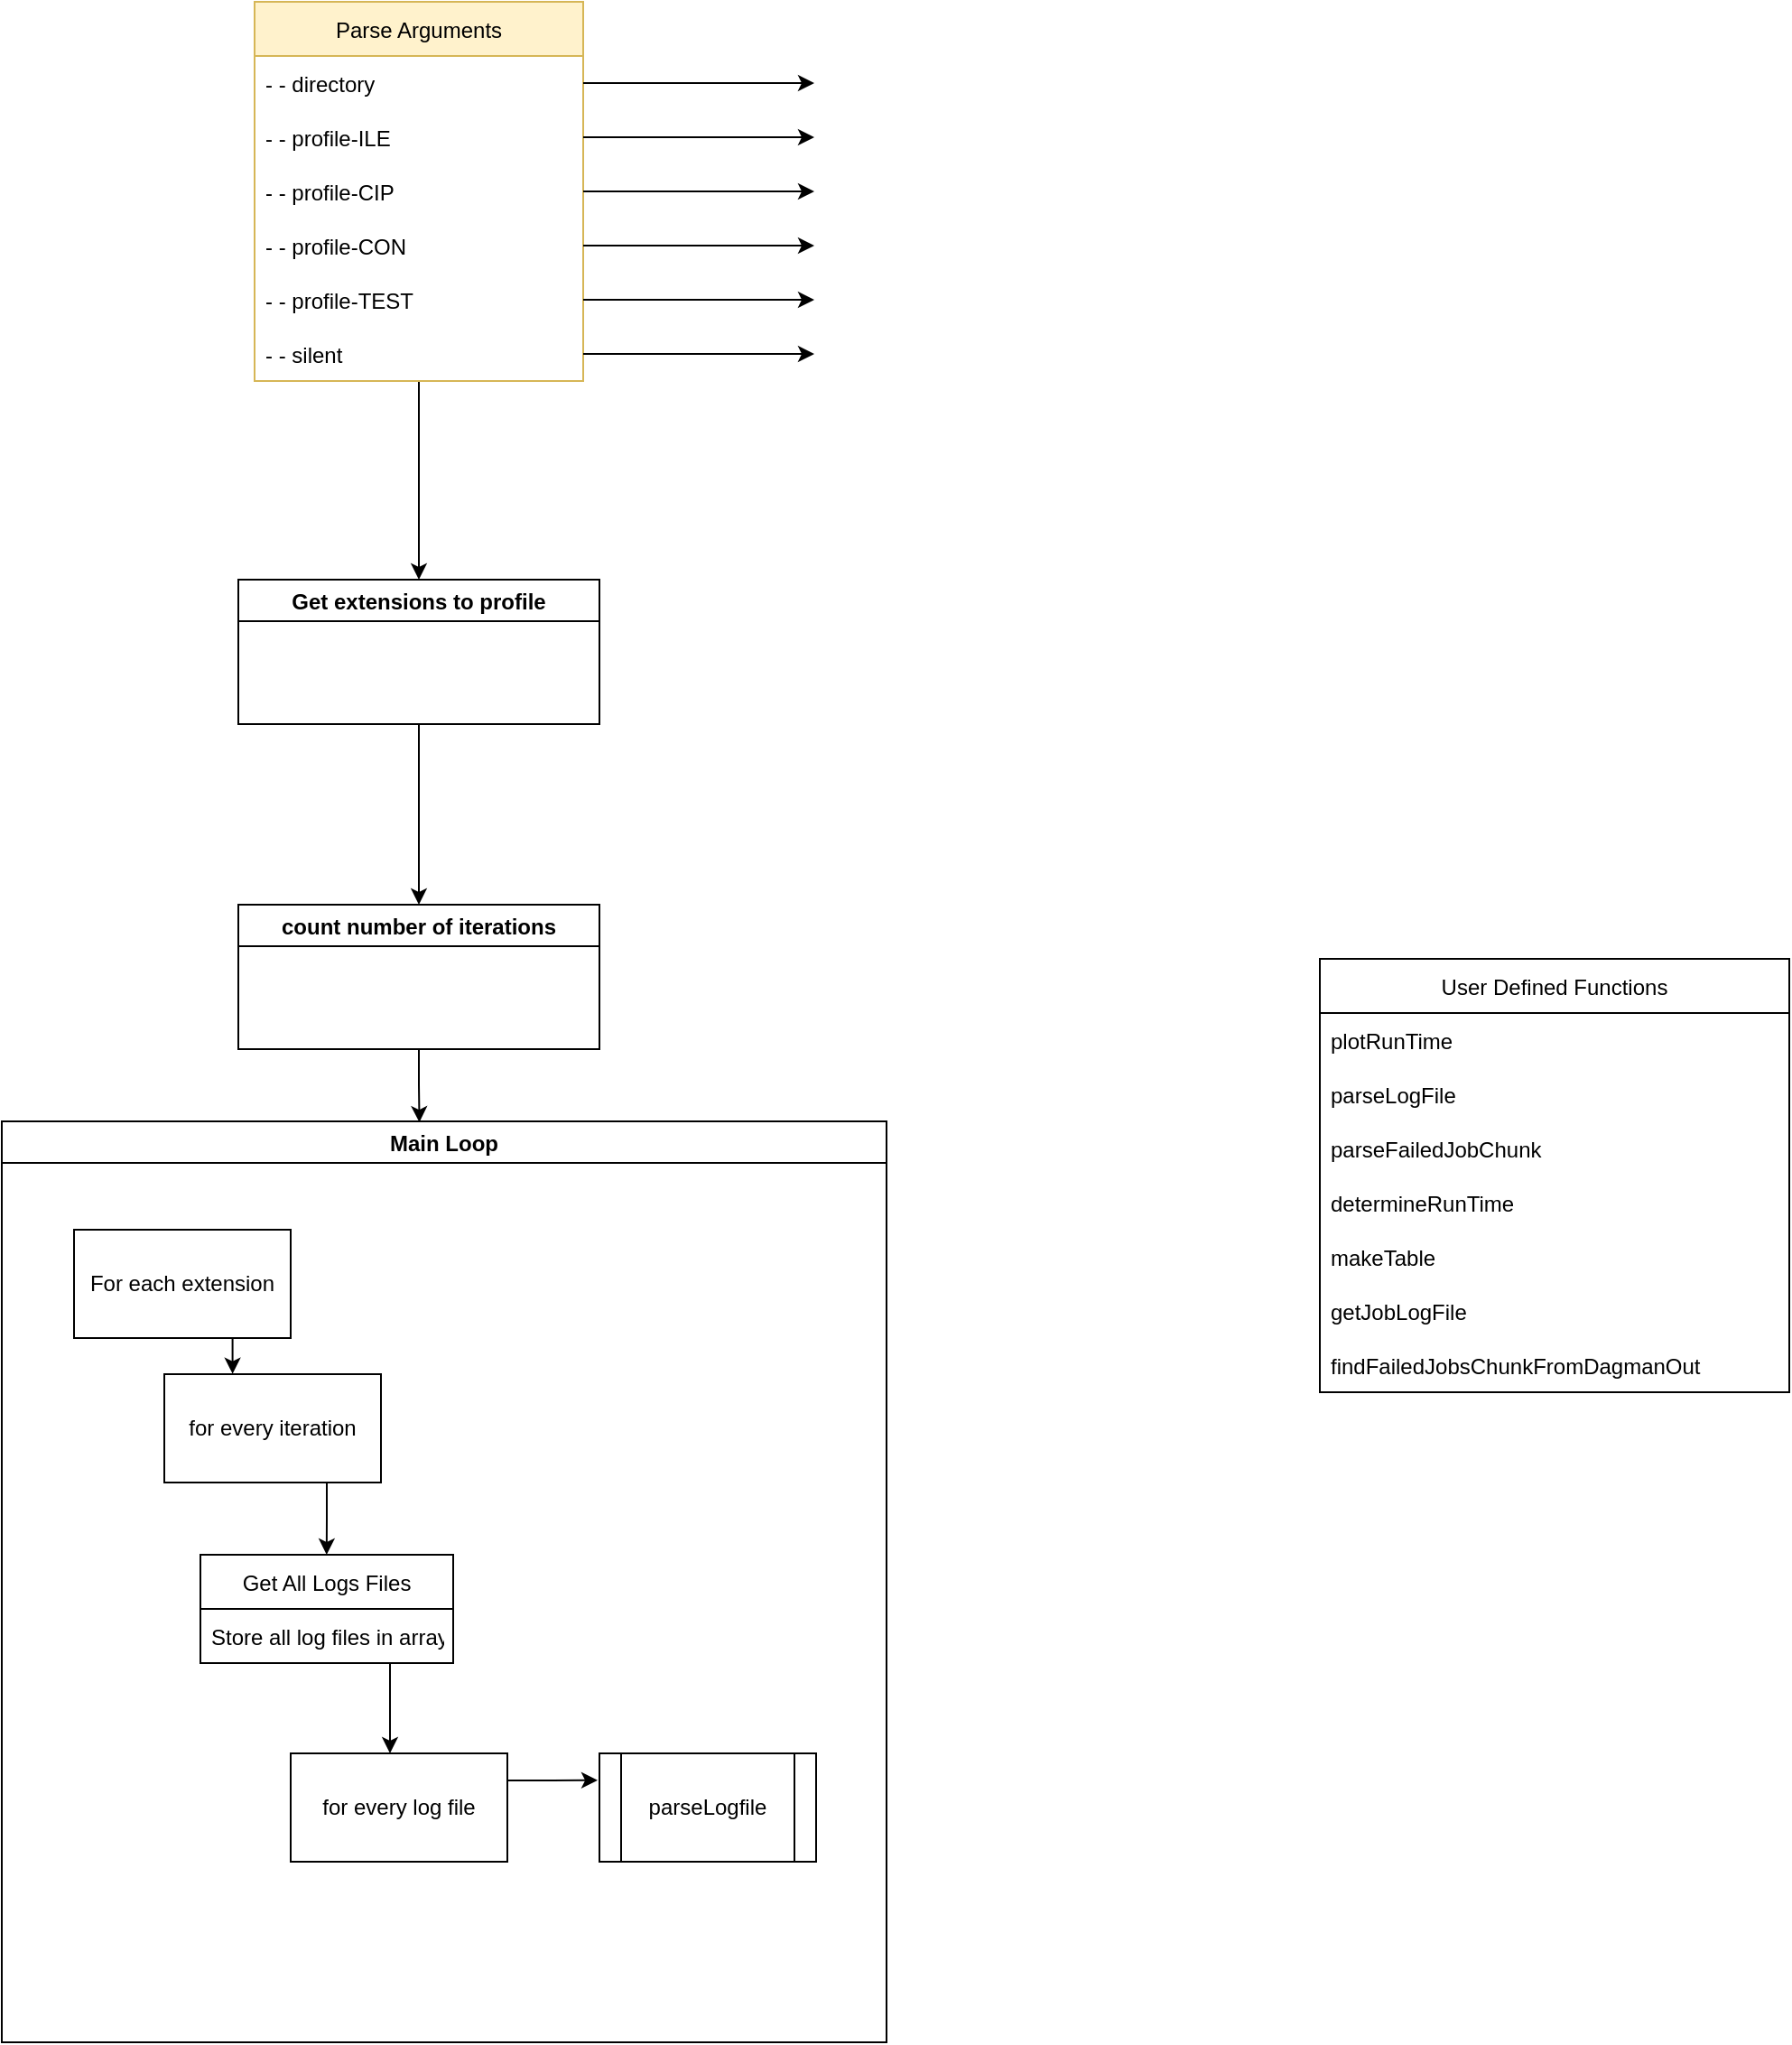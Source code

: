 <mxfile version="16.5.6" type="github">
  <diagram id="el1U36p7zhVe5056gf_X" name="Page-1">
    <mxGraphModel dx="40" dy="481" grid="1" gridSize="10" guides="1" tooltips="1" connect="1" arrows="1" fold="1" page="1" pageScale="1" pageWidth="850" pageHeight="1100" math="0" shadow="0">
      <root>
        <mxCell id="0" />
        <mxCell id="1" parent="0" />
        <mxCell id="W2DuysxjR4uDY15PI-nn-50" style="edgeStyle=orthogonalEdgeStyle;rounded=0;orthogonalLoop=1;jettySize=auto;html=1;" parent="1" source="W2DuysxjR4uDY15PI-nn-23" edge="1">
          <mxGeometry relative="1" as="geometry">
            <mxPoint x="1311" y="370" as="targetPoint" />
          </mxGeometry>
        </mxCell>
        <mxCell id="W2DuysxjR4uDY15PI-nn-23" value="Parse Arguments" style="swimlane;fontStyle=0;childLayout=stackLayout;horizontal=1;startSize=30;horizontalStack=0;resizeParent=1;resizeParentMax=0;resizeLast=0;collapsible=1;marginBottom=0;fillColor=#fff2cc;strokeColor=#d6b656;" parent="1" vertex="1">
          <mxGeometry x="1220" y="50" width="182" height="210" as="geometry">
            <mxRectangle x="1220" y="50" width="50" height="30" as="alternateBounds" />
          </mxGeometry>
        </mxCell>
        <mxCell id="W2DuysxjR4uDY15PI-nn-24" value="- - directory" style="text;strokeColor=none;fillColor=none;align=left;verticalAlign=middle;spacingLeft=4;spacingRight=4;overflow=hidden;points=[[0,0.5],[1,0.5]];portConstraint=eastwest;rotatable=0;" parent="W2DuysxjR4uDY15PI-nn-23" vertex="1">
          <mxGeometry y="30" width="182" height="30" as="geometry" />
        </mxCell>
        <mxCell id="W2DuysxjR4uDY15PI-nn-25" value="- - profile-ILE" style="text;strokeColor=none;fillColor=none;align=left;verticalAlign=middle;spacingLeft=4;spacingRight=4;overflow=hidden;points=[[0,0.5],[1,0.5]];portConstraint=eastwest;rotatable=0;" parent="W2DuysxjR4uDY15PI-nn-23" vertex="1">
          <mxGeometry y="60" width="182" height="30" as="geometry" />
        </mxCell>
        <mxCell id="W2DuysxjR4uDY15PI-nn-26" value="- - profile-CIP" style="text;strokeColor=none;fillColor=none;align=left;verticalAlign=middle;spacingLeft=4;spacingRight=4;overflow=hidden;points=[[0,0.5],[1,0.5]];portConstraint=eastwest;rotatable=0;" parent="W2DuysxjR4uDY15PI-nn-23" vertex="1">
          <mxGeometry y="90" width="182" height="30" as="geometry" />
        </mxCell>
        <mxCell id="W2DuysxjR4uDY15PI-nn-28" value="- - profile-CON" style="text;strokeColor=none;fillColor=none;align=left;verticalAlign=middle;spacingLeft=4;spacingRight=4;overflow=hidden;points=[[0,0.5],[1,0.5]];portConstraint=eastwest;rotatable=0;" parent="W2DuysxjR4uDY15PI-nn-23" vertex="1">
          <mxGeometry y="120" width="182" height="30" as="geometry" />
        </mxCell>
        <mxCell id="W2DuysxjR4uDY15PI-nn-29" value="- - profile-TEST" style="text;strokeColor=none;fillColor=none;align=left;verticalAlign=middle;spacingLeft=4;spacingRight=4;overflow=hidden;points=[[0,0.5],[1,0.5]];portConstraint=eastwest;rotatable=0;" parent="W2DuysxjR4uDY15PI-nn-23" vertex="1">
          <mxGeometry y="150" width="182" height="30" as="geometry" />
        </mxCell>
        <mxCell id="W2DuysxjR4uDY15PI-nn-30" value="- - silent" style="text;strokeColor=none;fillColor=none;align=left;verticalAlign=middle;spacingLeft=4;spacingRight=4;overflow=hidden;points=[[0,0.5],[1,0.5]];portConstraint=eastwest;rotatable=0;" parent="W2DuysxjR4uDY15PI-nn-23" vertex="1">
          <mxGeometry y="180" width="182" height="30" as="geometry" />
        </mxCell>
        <mxCell id="W2DuysxjR4uDY15PI-nn-39" style="edgeStyle=orthogonalEdgeStyle;rounded=0;orthogonalLoop=1;jettySize=auto;html=1;" parent="1" source="W2DuysxjR4uDY15PI-nn-24" edge="1">
          <mxGeometry relative="1" as="geometry">
            <mxPoint x="1530" y="95" as="targetPoint" />
          </mxGeometry>
        </mxCell>
        <mxCell id="W2DuysxjR4uDY15PI-nn-40" style="edgeStyle=orthogonalEdgeStyle;rounded=0;orthogonalLoop=1;jettySize=auto;html=1;" parent="1" source="W2DuysxjR4uDY15PI-nn-25" edge="1">
          <mxGeometry relative="1" as="geometry">
            <mxPoint x="1530" y="125" as="targetPoint" />
          </mxGeometry>
        </mxCell>
        <mxCell id="W2DuysxjR4uDY15PI-nn-41" style="edgeStyle=orthogonalEdgeStyle;rounded=0;orthogonalLoop=1;jettySize=auto;html=1;" parent="1" source="W2DuysxjR4uDY15PI-nn-26" edge="1">
          <mxGeometry relative="1" as="geometry">
            <mxPoint x="1530" y="155" as="targetPoint" />
          </mxGeometry>
        </mxCell>
        <mxCell id="W2DuysxjR4uDY15PI-nn-42" style="edgeStyle=orthogonalEdgeStyle;rounded=0;orthogonalLoop=1;jettySize=auto;html=1;" parent="1" source="W2DuysxjR4uDY15PI-nn-28" edge="1">
          <mxGeometry relative="1" as="geometry">
            <mxPoint x="1530" y="185" as="targetPoint" />
          </mxGeometry>
        </mxCell>
        <mxCell id="W2DuysxjR4uDY15PI-nn-43" style="edgeStyle=orthogonalEdgeStyle;rounded=0;orthogonalLoop=1;jettySize=auto;html=1;" parent="1" source="W2DuysxjR4uDY15PI-nn-29" edge="1">
          <mxGeometry relative="1" as="geometry">
            <mxPoint x="1530" y="215" as="targetPoint" />
          </mxGeometry>
        </mxCell>
        <mxCell id="W2DuysxjR4uDY15PI-nn-44" style="edgeStyle=orthogonalEdgeStyle;rounded=0;orthogonalLoop=1;jettySize=auto;html=1;" parent="1" source="W2DuysxjR4uDY15PI-nn-30" edge="1">
          <mxGeometry relative="1" as="geometry">
            <mxPoint x="1530" y="245" as="targetPoint" />
          </mxGeometry>
        </mxCell>
        <mxCell id="W2DuysxjR4uDY15PI-nn-52" style="edgeStyle=orthogonalEdgeStyle;rounded=0;orthogonalLoop=1;jettySize=auto;html=1;" parent="1" source="W2DuysxjR4uDY15PI-nn-51" edge="1">
          <mxGeometry relative="1" as="geometry">
            <mxPoint x="1311" y="550" as="targetPoint" />
          </mxGeometry>
        </mxCell>
        <mxCell id="W2DuysxjR4uDY15PI-nn-51" value="Get extensions to profile" style="swimlane;" parent="1" vertex="1">
          <mxGeometry x="1211" y="370" width="200" height="80" as="geometry" />
        </mxCell>
        <mxCell id="W2DuysxjR4uDY15PI-nn-58" style="edgeStyle=orthogonalEdgeStyle;rounded=0;orthogonalLoop=1;jettySize=auto;html=1;exitX=0.5;exitY=1;exitDx=0;exitDy=0;entryX=0.472;entryY=0.001;entryDx=0;entryDy=0;entryPerimeter=0;" parent="1" source="W2DuysxjR4uDY15PI-nn-53" target="W2DuysxjR4uDY15PI-nn-54" edge="1">
          <mxGeometry relative="1" as="geometry" />
        </mxCell>
        <mxCell id="W2DuysxjR4uDY15PI-nn-53" value="count number of iterations" style="swimlane;" parent="1" vertex="1">
          <mxGeometry x="1211" y="550" width="200" height="80" as="geometry">
            <mxRectangle x="1211" y="550" width="180" height="23" as="alternateBounds" />
          </mxGeometry>
        </mxCell>
        <mxCell id="W2DuysxjR4uDY15PI-nn-54" value="Main Loop" style="swimlane;startSize=23;" parent="1" vertex="1">
          <mxGeometry x="1080" y="670" width="490" height="510" as="geometry" />
        </mxCell>
        <mxCell id="W2DuysxjR4uDY15PI-nn-59" style="edgeStyle=orthogonalEdgeStyle;rounded=0;orthogonalLoop=1;jettySize=auto;html=1;exitX=0.75;exitY=1;exitDx=0;exitDy=0;entryX=0.315;entryY=-0.003;entryDx=0;entryDy=0;entryPerimeter=0;" parent="W2DuysxjR4uDY15PI-nn-54" source="W2DuysxjR4uDY15PI-nn-55" target="W2DuysxjR4uDY15PI-nn-57" edge="1">
          <mxGeometry relative="1" as="geometry" />
        </mxCell>
        <mxCell id="W2DuysxjR4uDY15PI-nn-55" value="For each extension" style="whiteSpace=wrap;html=1;" parent="W2DuysxjR4uDY15PI-nn-54" vertex="1">
          <mxGeometry x="40" y="60" width="120" height="60" as="geometry" />
        </mxCell>
        <mxCell id="W2DuysxjR4uDY15PI-nn-57" value="for every iteration" style="whiteSpace=wrap;html=1;" parent="W2DuysxjR4uDY15PI-nn-54" vertex="1">
          <mxGeometry x="90" y="140" width="120" height="60" as="geometry" />
        </mxCell>
        <mxCell id="W2DuysxjR4uDY15PI-nn-61" value="Get All Logs Files" style="swimlane;fontStyle=0;childLayout=stackLayout;horizontal=1;startSize=30;horizontalStack=0;resizeParent=1;resizeParentMax=0;resizeLast=0;collapsible=1;marginBottom=0;" parent="W2DuysxjR4uDY15PI-nn-54" vertex="1">
          <mxGeometry x="110" y="240" width="140" height="60" as="geometry" />
        </mxCell>
        <mxCell id="W2DuysxjR4uDY15PI-nn-62" value="Store all log files in array" style="text;strokeColor=none;fillColor=none;align=left;verticalAlign=middle;spacingLeft=4;spacingRight=4;overflow=hidden;points=[[0,0.5],[1,0.5]];portConstraint=eastwest;rotatable=0;" parent="W2DuysxjR4uDY15PI-nn-61" vertex="1">
          <mxGeometry y="30" width="140" height="30" as="geometry" />
        </mxCell>
        <mxCell id="W2DuysxjR4uDY15PI-nn-66" value="for every log file" style="whiteSpace=wrap;html=1;" parent="W2DuysxjR4uDY15PI-nn-54" vertex="1">
          <mxGeometry x="160" y="350" width="120" height="60" as="geometry" />
        </mxCell>
        <mxCell id="W2DuysxjR4uDY15PI-nn-71" value="parseLogfile" style="shape=process;whiteSpace=wrap;html=1;backgroundOutline=1;" parent="W2DuysxjR4uDY15PI-nn-54" vertex="1">
          <mxGeometry x="331" y="350" width="120" height="60" as="geometry" />
        </mxCell>
        <mxCell id="W2DuysxjR4uDY15PI-nn-60" style="edgeStyle=orthogonalEdgeStyle;rounded=0;orthogonalLoop=1;jettySize=auto;html=1;exitX=0.75;exitY=1;exitDx=0;exitDy=0;" parent="1" source="W2DuysxjR4uDY15PI-nn-57" edge="1">
          <mxGeometry relative="1" as="geometry">
            <mxPoint x="1259.907" y="910" as="targetPoint" />
          </mxGeometry>
        </mxCell>
        <mxCell id="W2DuysxjR4uDY15PI-nn-65" style="edgeStyle=orthogonalEdgeStyle;rounded=0;orthogonalLoop=1;jettySize=auto;html=1;exitX=0.75;exitY=1;exitDx=0;exitDy=0;" parent="1" source="W2DuysxjR4uDY15PI-nn-61" edge="1">
          <mxGeometry relative="1" as="geometry">
            <mxPoint x="1295" y="1020" as="targetPoint" />
          </mxGeometry>
        </mxCell>
        <mxCell id="W2DuysxjR4uDY15PI-nn-67" style="edgeStyle=orthogonalEdgeStyle;rounded=0;orthogonalLoop=1;jettySize=auto;html=1;exitX=1;exitY=0.25;exitDx=0;exitDy=0;" parent="1" source="W2DuysxjR4uDY15PI-nn-66" edge="1">
          <mxGeometry relative="1" as="geometry">
            <mxPoint x="1410" y="1034.889" as="targetPoint" />
          </mxGeometry>
        </mxCell>
        <mxCell id="W2DuysxjR4uDY15PI-nn-73" value="User Defined Functions" style="swimlane;fontStyle=0;childLayout=stackLayout;horizontal=1;startSize=30;horizontalStack=0;resizeParent=1;resizeParentMax=0;resizeLast=0;collapsible=1;marginBottom=0;" parent="1" vertex="1">
          <mxGeometry x="1810" y="580" width="260" height="240" as="geometry" />
        </mxCell>
        <mxCell id="W2DuysxjR4uDY15PI-nn-74" value="plotRunTime" style="text;strokeColor=none;fillColor=none;align=left;verticalAlign=middle;spacingLeft=4;spacingRight=4;overflow=hidden;points=[[0,0.5],[1,0.5]];portConstraint=eastwest;rotatable=0;" parent="W2DuysxjR4uDY15PI-nn-73" vertex="1">
          <mxGeometry y="30" width="260" height="30" as="geometry" />
        </mxCell>
        <mxCell id="W2DuysxjR4uDY15PI-nn-75" value="parseLogFile" style="text;strokeColor=none;fillColor=none;align=left;verticalAlign=middle;spacingLeft=4;spacingRight=4;overflow=hidden;points=[[0,0.5],[1,0.5]];portConstraint=eastwest;rotatable=0;" parent="W2DuysxjR4uDY15PI-nn-73" vertex="1">
          <mxGeometry y="60" width="260" height="30" as="geometry" />
        </mxCell>
        <mxCell id="W2DuysxjR4uDY15PI-nn-76" value="parseFailedJobChunk" style="text;strokeColor=none;fillColor=none;align=left;verticalAlign=middle;spacingLeft=4;spacingRight=4;overflow=hidden;points=[[0,0.5],[1,0.5]];portConstraint=eastwest;rotatable=0;" parent="W2DuysxjR4uDY15PI-nn-73" vertex="1">
          <mxGeometry y="90" width="260" height="30" as="geometry" />
        </mxCell>
        <mxCell id="Zr_DOouq1NsPhkWcnJbG-4" value="determineRunTime" style="text;strokeColor=none;fillColor=none;align=left;verticalAlign=middle;spacingLeft=4;spacingRight=4;overflow=hidden;points=[[0,0.5],[1,0.5]];portConstraint=eastwest;rotatable=0;" vertex="1" parent="W2DuysxjR4uDY15PI-nn-73">
          <mxGeometry y="120" width="260" height="30" as="geometry" />
        </mxCell>
        <mxCell id="Zr_DOouq1NsPhkWcnJbG-3" value="makeTable" style="text;strokeColor=none;fillColor=none;align=left;verticalAlign=middle;spacingLeft=4;spacingRight=4;overflow=hidden;points=[[0,0.5],[1,0.5]];portConstraint=eastwest;rotatable=0;" vertex="1" parent="W2DuysxjR4uDY15PI-nn-73">
          <mxGeometry y="150" width="260" height="30" as="geometry" />
        </mxCell>
        <mxCell id="Zr_DOouq1NsPhkWcnJbG-2" value="getJobLogFile" style="text;strokeColor=none;fillColor=none;align=left;verticalAlign=middle;spacingLeft=4;spacingRight=4;overflow=hidden;points=[[0,0.5],[1,0.5]];portConstraint=eastwest;rotatable=0;" vertex="1" parent="W2DuysxjR4uDY15PI-nn-73">
          <mxGeometry y="180" width="260" height="30" as="geometry" />
        </mxCell>
        <mxCell id="Zr_DOouq1NsPhkWcnJbG-1" value="findFailedJobsChunkFromDagmanOut" style="text;strokeColor=none;fillColor=none;align=left;verticalAlign=middle;spacingLeft=4;spacingRight=4;overflow=hidden;points=[[0,0.5],[1,0.5]];portConstraint=eastwest;rotatable=0;" vertex="1" parent="W2DuysxjR4uDY15PI-nn-73">
          <mxGeometry y="210" width="260" height="30" as="geometry" />
        </mxCell>
      </root>
    </mxGraphModel>
  </diagram>
</mxfile>
